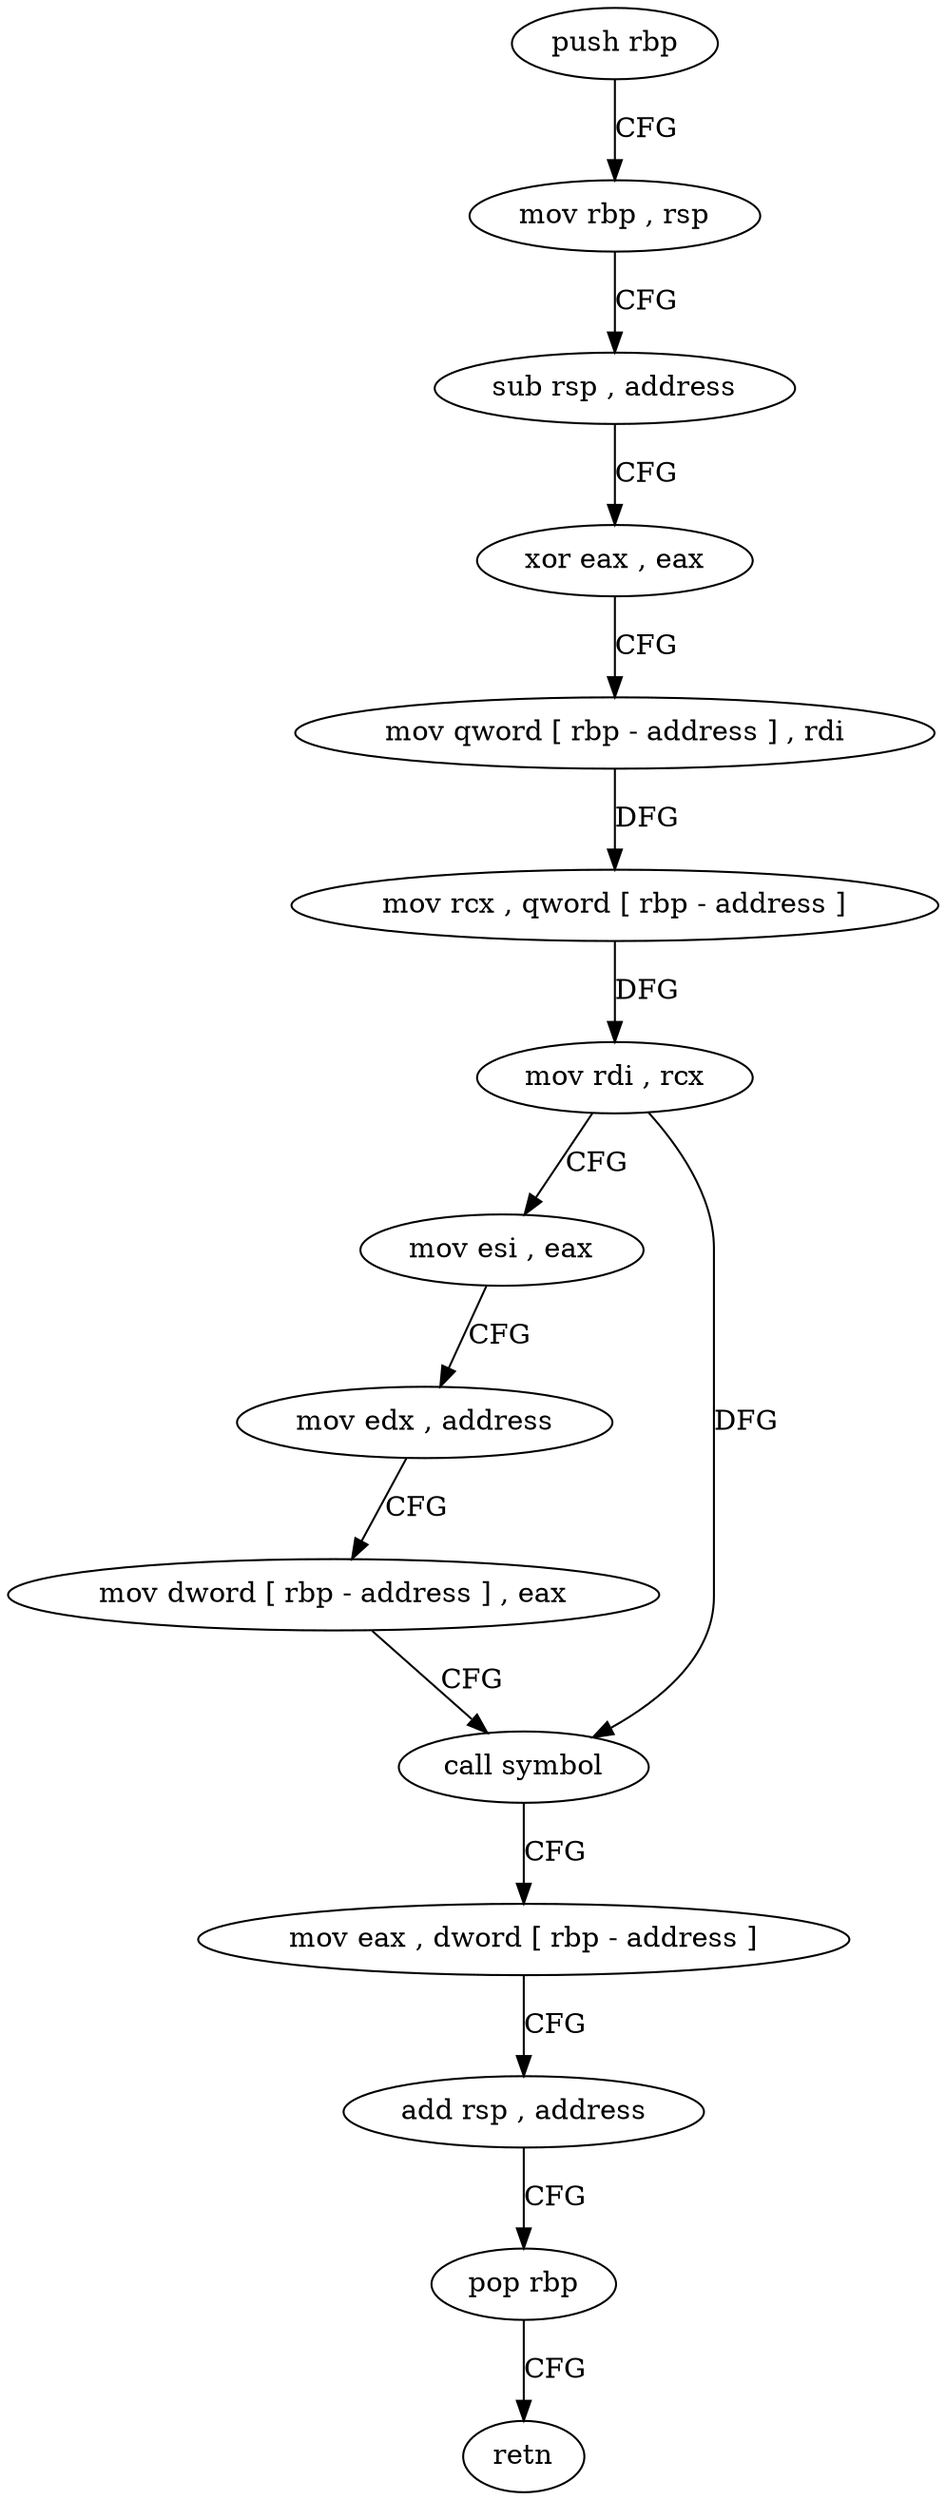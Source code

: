 digraph "func" {
"369184" [label = "push rbp" ]
"369185" [label = "mov rbp , rsp" ]
"369188" [label = "sub rsp , address" ]
"369192" [label = "xor eax , eax" ]
"369194" [label = "mov qword [ rbp - address ] , rdi" ]
"369198" [label = "mov rcx , qword [ rbp - address ]" ]
"369202" [label = "mov rdi , rcx" ]
"369205" [label = "mov esi , eax" ]
"369207" [label = "mov edx , address" ]
"369212" [label = "mov dword [ rbp - address ] , eax" ]
"369215" [label = "call symbol" ]
"369220" [label = "mov eax , dword [ rbp - address ]" ]
"369223" [label = "add rsp , address" ]
"369227" [label = "pop rbp" ]
"369228" [label = "retn" ]
"369184" -> "369185" [ label = "CFG" ]
"369185" -> "369188" [ label = "CFG" ]
"369188" -> "369192" [ label = "CFG" ]
"369192" -> "369194" [ label = "CFG" ]
"369194" -> "369198" [ label = "DFG" ]
"369198" -> "369202" [ label = "DFG" ]
"369202" -> "369205" [ label = "CFG" ]
"369202" -> "369215" [ label = "DFG" ]
"369205" -> "369207" [ label = "CFG" ]
"369207" -> "369212" [ label = "CFG" ]
"369212" -> "369215" [ label = "CFG" ]
"369215" -> "369220" [ label = "CFG" ]
"369220" -> "369223" [ label = "CFG" ]
"369223" -> "369227" [ label = "CFG" ]
"369227" -> "369228" [ label = "CFG" ]
}
